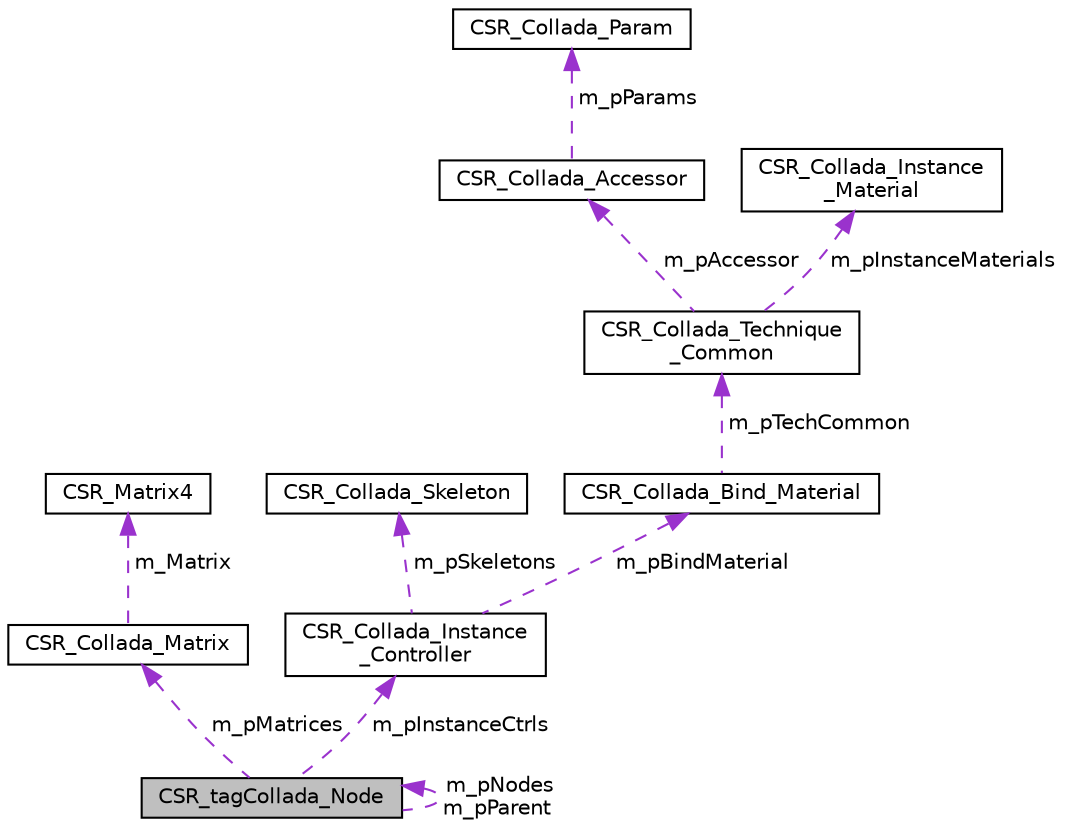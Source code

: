 digraph "CSR_tagCollada_Node"
{
 // LATEX_PDF_SIZE
  edge [fontname="Helvetica",fontsize="10",labelfontname="Helvetica",labelfontsize="10"];
  node [fontname="Helvetica",fontsize="10",shape=record];
  Node1 [label="CSR_tagCollada_Node",height=0.2,width=0.4,color="black", fillcolor="grey75", style="filled", fontcolor="black",tooltip=" "];
  Node2 -> Node1 [dir="back",color="darkorchid3",fontsize="10",style="dashed",label=" m_pMatrices" ,fontname="Helvetica"];
  Node2 [label="CSR_Collada_Matrix",height=0.2,width=0.4,color="black", fillcolor="white", style="filled",URL="$struct_c_s_r___collada___matrix.html",tooltip=" "];
  Node3 -> Node2 [dir="back",color="darkorchid3",fontsize="10",style="dashed",label=" m_Matrix" ,fontname="Helvetica"];
  Node3 [label="CSR_Matrix4",height=0.2,width=0.4,color="black", fillcolor="white", style="filled",URL="$struct_c_s_r___matrix4.html",tooltip=" "];
  Node4 -> Node1 [dir="back",color="darkorchid3",fontsize="10",style="dashed",label=" m_pInstanceCtrls" ,fontname="Helvetica"];
  Node4 [label="CSR_Collada_Instance\l_Controller",height=0.2,width=0.4,color="black", fillcolor="white", style="filled",URL="$struct_c_s_r___collada___instance___controller.html",tooltip=" "];
  Node5 -> Node4 [dir="back",color="darkorchid3",fontsize="10",style="dashed",label=" m_pSkeletons" ,fontname="Helvetica"];
  Node5 [label="CSR_Collada_Skeleton",height=0.2,width=0.4,color="black", fillcolor="white", style="filled",URL="$struct_c_s_r___collada___skeleton.html",tooltip=" "];
  Node6 -> Node4 [dir="back",color="darkorchid3",fontsize="10",style="dashed",label=" m_pBindMaterial" ,fontname="Helvetica"];
  Node6 [label="CSR_Collada_Bind_Material",height=0.2,width=0.4,color="black", fillcolor="white", style="filled",URL="$struct_c_s_r___collada___bind___material.html",tooltip=" "];
  Node7 -> Node6 [dir="back",color="darkorchid3",fontsize="10",style="dashed",label=" m_pTechCommon" ,fontname="Helvetica"];
  Node7 [label="CSR_Collada_Technique\l_Common",height=0.2,width=0.4,color="black", fillcolor="white", style="filled",URL="$struct_c_s_r___collada___technique___common.html",tooltip=" "];
  Node8 -> Node7 [dir="back",color="darkorchid3",fontsize="10",style="dashed",label=" m_pAccessor" ,fontname="Helvetica"];
  Node8 [label="CSR_Collada_Accessor",height=0.2,width=0.4,color="black", fillcolor="white", style="filled",URL="$struct_c_s_r___collada___accessor.html",tooltip=" "];
  Node9 -> Node8 [dir="back",color="darkorchid3",fontsize="10",style="dashed",label=" m_pParams" ,fontname="Helvetica"];
  Node9 [label="CSR_Collada_Param",height=0.2,width=0.4,color="black", fillcolor="white", style="filled",URL="$struct_c_s_r___collada___param.html",tooltip=" "];
  Node10 -> Node7 [dir="back",color="darkorchid3",fontsize="10",style="dashed",label=" m_pInstanceMaterials" ,fontname="Helvetica"];
  Node10 [label="CSR_Collada_Instance\l_Material",height=0.2,width=0.4,color="black", fillcolor="white", style="filled",URL="$struct_c_s_r___collada___instance___material.html",tooltip=" "];
  Node1 -> Node1 [dir="back",color="darkorchid3",fontsize="10",style="dashed",label=" m_pNodes\nm_pParent" ,fontname="Helvetica"];
}
